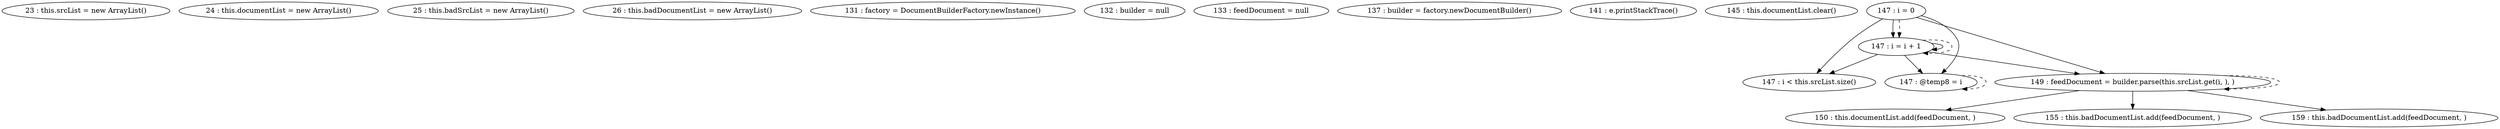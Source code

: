 digraph G {
"23 : this.srcList = new ArrayList()"
"24 : this.documentList = new ArrayList()"
"25 : this.badSrcList = new ArrayList()"
"26 : this.badDocumentList = new ArrayList()"
"131 : factory = DocumentBuilderFactory.newInstance()"
"132 : builder = null"
"133 : feedDocument = null"
"137 : builder = factory.newDocumentBuilder()"
"141 : e.printStackTrace()"
"145 : this.documentList.clear()"
"147 : i = 0"
"147 : i = 0" -> "147 : i < this.srcList.size()"
"147 : i = 0" -> "147 : @temp8 = i"
"147 : i = 0" -> "147 : i = i + 1"
"147 : i = 0" -> "149 : feedDocument = builder.parse(this.srcList.get(i, ), )"
"147 : i = 0" -> "147 : i = i + 1" [style=dashed]
"147 : i < this.srcList.size()"
"149 : feedDocument = builder.parse(this.srcList.get(i, ), )"
"149 : feedDocument = builder.parse(this.srcList.get(i, ), )" -> "150 : this.documentList.add(feedDocument, )"
"149 : feedDocument = builder.parse(this.srcList.get(i, ), )" -> "155 : this.badDocumentList.add(feedDocument, )"
"149 : feedDocument = builder.parse(this.srcList.get(i, ), )" -> "159 : this.badDocumentList.add(feedDocument, )"
"149 : feedDocument = builder.parse(this.srcList.get(i, ), )" -> "149 : feedDocument = builder.parse(this.srcList.get(i, ), )" [style=dashed]
"150 : this.documentList.add(feedDocument, )"
"147 : @temp8 = i"
"147 : @temp8 = i" -> "147 : @temp8 = i" [style=dashed]
"147 : i = i + 1"
"147 : i = i + 1" -> "147 : i < this.srcList.size()"
"147 : i = i + 1" -> "147 : @temp8 = i"
"147 : i = i + 1" -> "147 : i = i + 1"
"147 : i = i + 1" -> "149 : feedDocument = builder.parse(this.srcList.get(i, ), )"
"147 : i = i + 1" -> "147 : i = i + 1" [style=dashed]
"155 : this.badDocumentList.add(feedDocument, )"
"159 : this.badDocumentList.add(feedDocument, )"
}